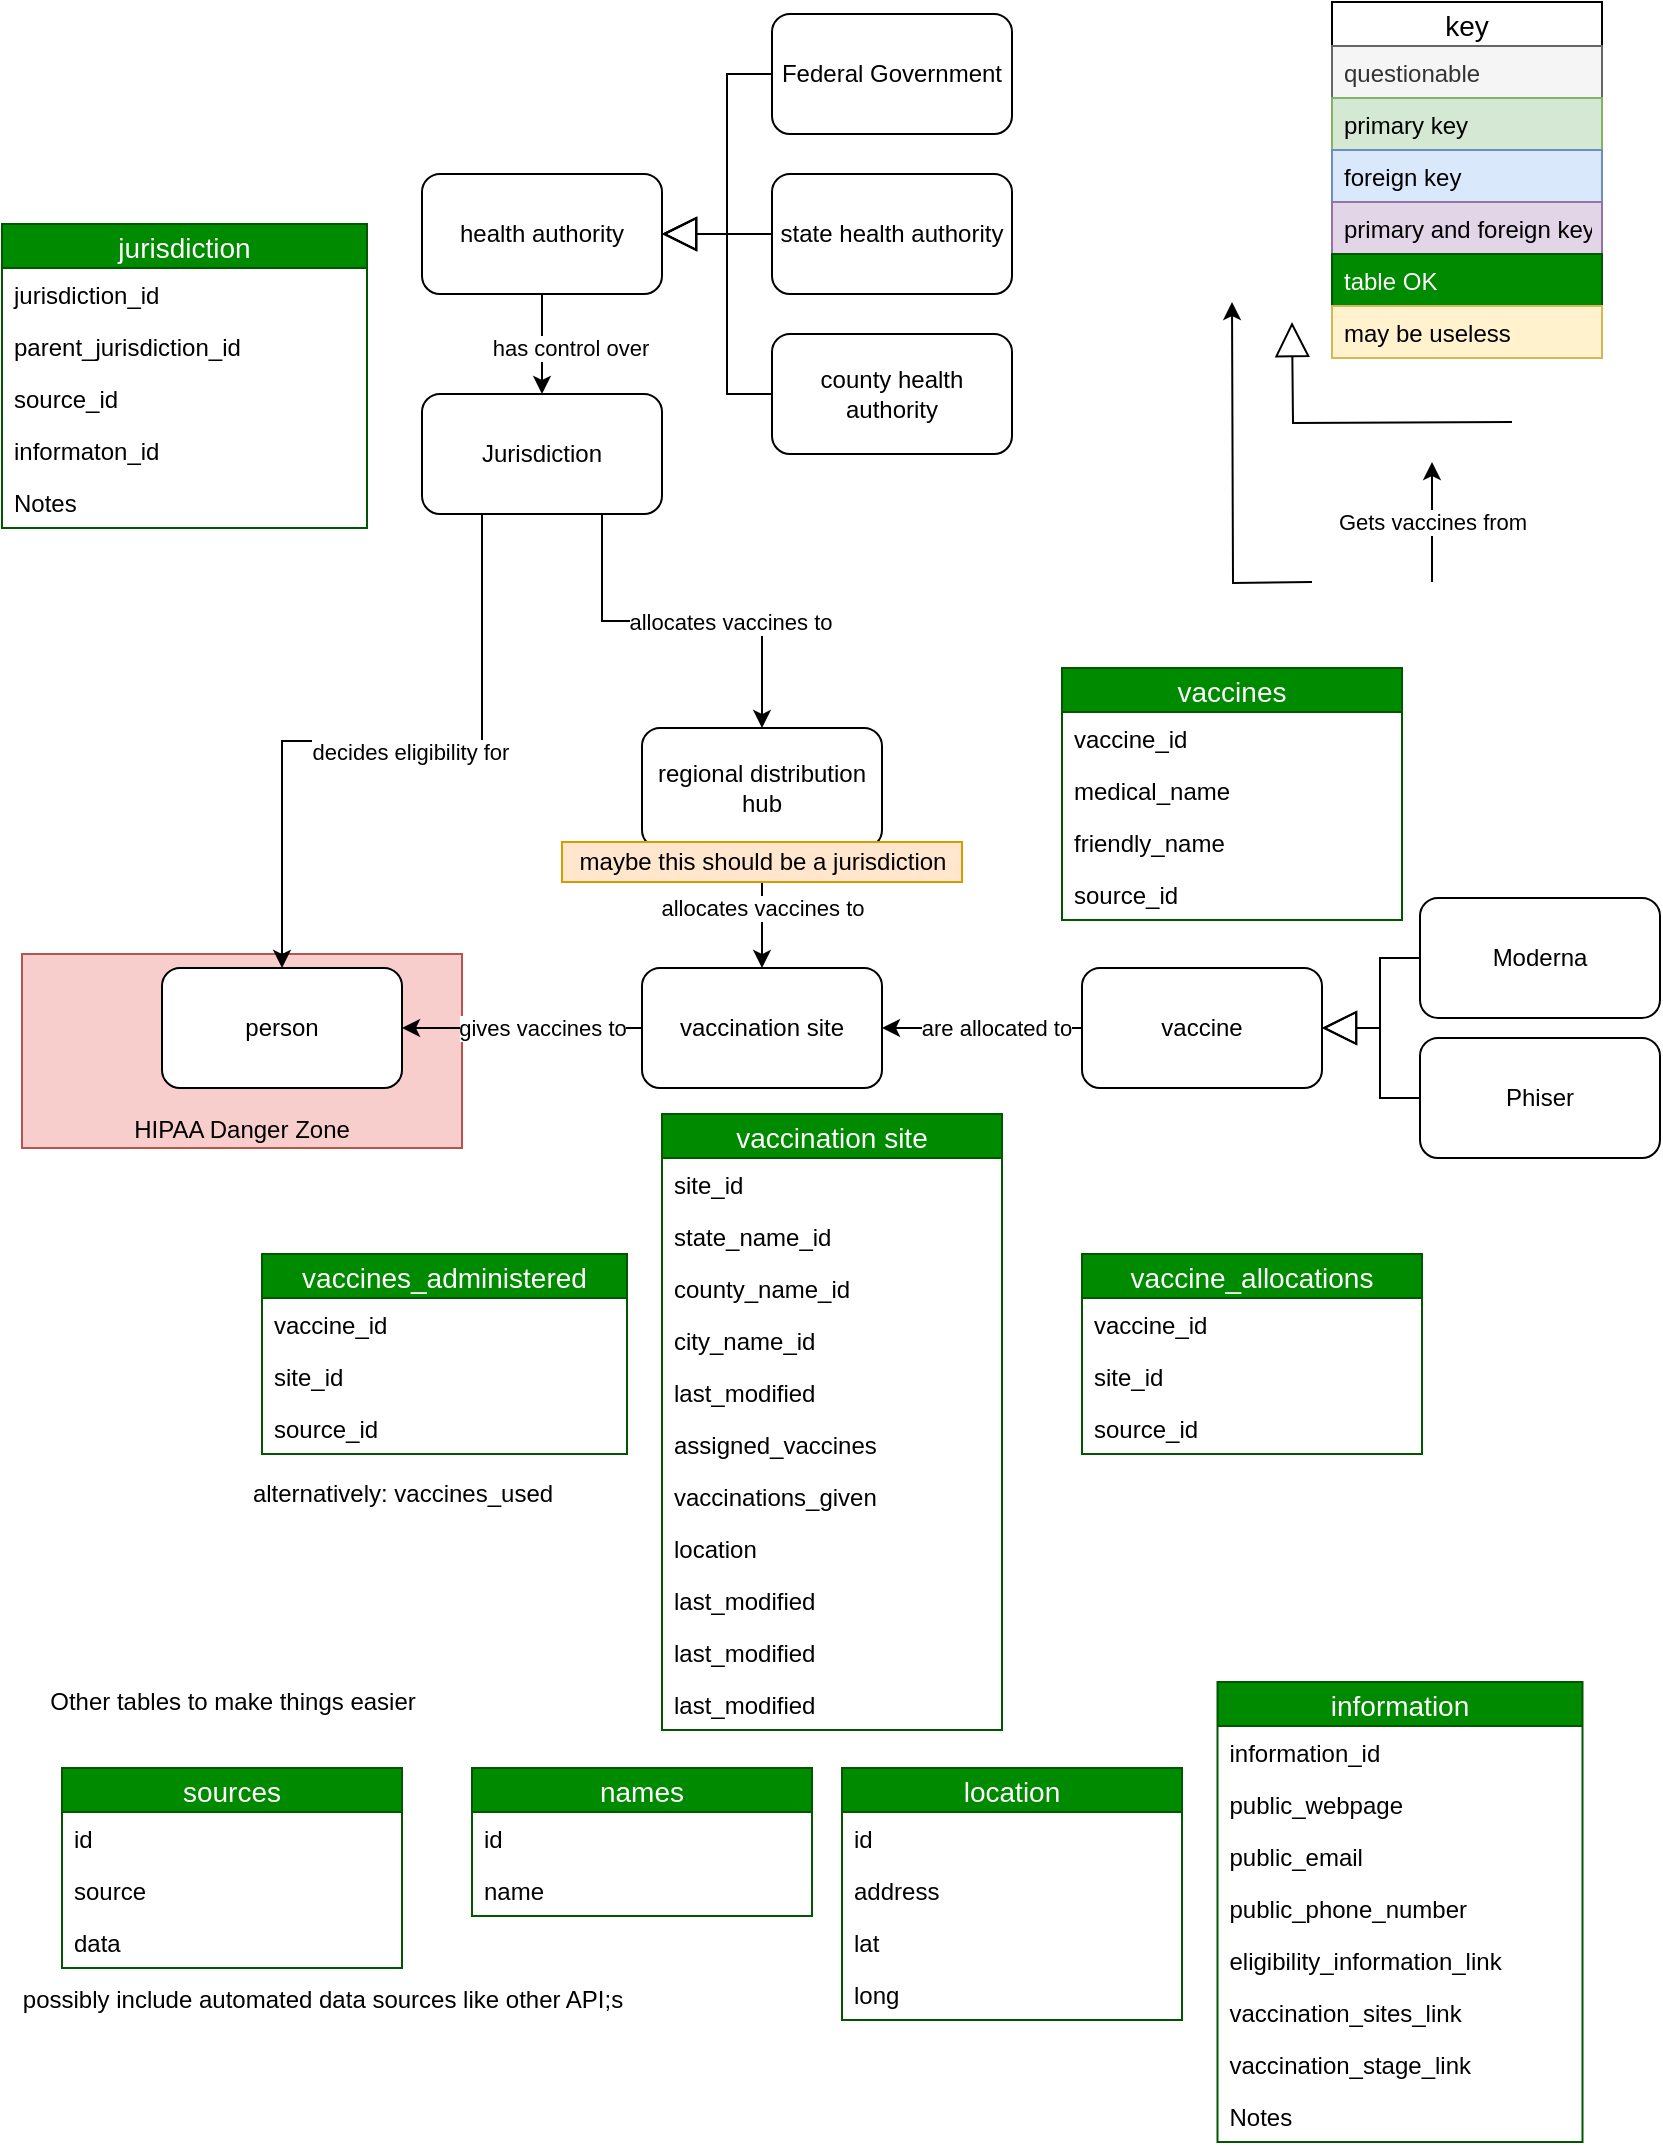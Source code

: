 <mxfile compressed="false" version="13.7.9" type="device">
  <diagram id="gkTDoFV87DzuoV1fEBKY" name="Page-1">
    <mxGraphModel dx="441" dy="388" grid="1" gridSize="10" guides="1" tooltips="1" connect="1" arrows="1" fold="1" page="1" pageScale="1" pageWidth="850" pageHeight="1100" math="0" shadow="0">
      <root>
        <mxCell id="0" />
        <mxCell id="1" parent="0" />
        <mxCell id="8nI3qpwCQh2RL1x1nEvz-51" value="HIPAA Danger Zone" style="rounded=0;whiteSpace=wrap;html=1;fillColor=#f8cecc;strokeColor=#b85450;verticalAlign=bottom;" parent="1" vertex="1">
          <mxGeometry x="30" y="486" width="220" height="97" as="geometry" />
        </mxCell>
        <mxCell id="2SADG2Mm19aQtGV7RvQH-7" style="edgeStyle=orthogonalEdgeStyle;rounded=0;orthogonalLoop=1;jettySize=auto;html=1;endArrow=classic;endFill=1;endSize=6;" parent="1" edge="1">
          <mxGeometry relative="1" as="geometry">
            <mxPoint x="635" y="160" as="targetPoint" />
            <mxPoint x="675" y="300" as="sourcePoint" />
          </mxGeometry>
        </mxCell>
        <mxCell id="2SADG2Mm19aQtGV7RvQH-26" style="edgeStyle=orthogonalEdgeStyle;rounded=0;orthogonalLoop=1;jettySize=auto;html=1;exitX=0;exitY=0.5;exitDx=0;exitDy=0;entryX=1;entryY=0.5;entryDx=0;entryDy=0;endArrow=classic;endFill=1;endSize=6;" parent="1" source="2SADG2Mm19aQtGV7RvQH-1" target="2SADG2Mm19aQtGV7RvQH-17" edge="1">
          <mxGeometry relative="1" as="geometry" />
        </mxCell>
        <mxCell id="2SADG2Mm19aQtGV7RvQH-27" value="gives vaccines to" style="edgeLabel;html=1;align=center;verticalAlign=middle;resizable=0;points=[];" parent="2SADG2Mm19aQtGV7RvQH-26" vertex="1" connectable="0">
          <mxGeometry x="0.208" y="-2" relative="1" as="geometry">
            <mxPoint x="22" y="2" as="offset" />
          </mxGeometry>
        </mxCell>
        <mxCell id="2SADG2Mm19aQtGV7RvQH-1" value="vaccination site" style="rounded=1;whiteSpace=wrap;html=1;" parent="1" vertex="1">
          <mxGeometry x="340" y="493" width="120" height="60" as="geometry" />
        </mxCell>
        <mxCell id="2SADG2Mm19aQtGV7RvQH-33" style="edgeStyle=orthogonalEdgeStyle;rounded=0;orthogonalLoop=1;jettySize=auto;html=1;exitX=0;exitY=0.5;exitDx=0;exitDy=0;entryX=1;entryY=0.5;entryDx=0;entryDy=0;endArrow=classic;endFill=1;endSize=6;" parent="1" source="2SADG2Mm19aQtGV7RvQH-2" target="2SADG2Mm19aQtGV7RvQH-1" edge="1">
          <mxGeometry relative="1" as="geometry" />
        </mxCell>
        <mxCell id="2SADG2Mm19aQtGV7RvQH-34" value="are allocated to" style="edgeLabel;html=1;align=center;verticalAlign=middle;resizable=0;points=[];" parent="2SADG2Mm19aQtGV7RvQH-33" vertex="1" connectable="0">
          <mxGeometry x="0.327" y="2" relative="1" as="geometry">
            <mxPoint x="23.33" y="-2" as="offset" />
          </mxGeometry>
        </mxCell>
        <mxCell id="2SADG2Mm19aQtGV7RvQH-2" value="vaccine" style="rounded=1;whiteSpace=wrap;html=1;" parent="1" vertex="1">
          <mxGeometry x="560" y="493" width="120" height="60" as="geometry" />
        </mxCell>
        <mxCell id="2SADG2Mm19aQtGV7RvQH-5" style="edgeStyle=orthogonalEdgeStyle;rounded=0;orthogonalLoop=1;jettySize=auto;html=1;exitX=0;exitY=0.5;exitDx=0;exitDy=0;entryX=1;entryY=0.5;entryDx=0;entryDy=0;endArrow=block;endFill=0;endSize=15;" parent="1" source="2SADG2Mm19aQtGV7RvQH-3" target="2SADG2Mm19aQtGV7RvQH-2" edge="1">
          <mxGeometry relative="1" as="geometry" />
        </mxCell>
        <mxCell id="2SADG2Mm19aQtGV7RvQH-3" value="Phiser" style="rounded=1;whiteSpace=wrap;html=1;" parent="1" vertex="1">
          <mxGeometry x="729" y="528" width="120" height="60" as="geometry" />
        </mxCell>
        <mxCell id="2SADG2Mm19aQtGV7RvQH-6" style="edgeStyle=orthogonalEdgeStyle;rounded=0;orthogonalLoop=1;jettySize=auto;html=1;exitX=0;exitY=0.5;exitDx=0;exitDy=0;entryX=1;entryY=0.5;entryDx=0;entryDy=0;endArrow=block;endFill=0;endSize=15;" parent="1" source="2SADG2Mm19aQtGV7RvQH-4" target="2SADG2Mm19aQtGV7RvQH-2" edge="1">
          <mxGeometry relative="1" as="geometry" />
        </mxCell>
        <mxCell id="2SADG2Mm19aQtGV7RvQH-4" value="Moderna" style="rounded=1;whiteSpace=wrap;html=1;" parent="1" vertex="1">
          <mxGeometry x="729" y="458" width="120" height="60" as="geometry" />
        </mxCell>
        <mxCell id="2SADG2Mm19aQtGV7RvQH-8" style="edgeStyle=orthogonalEdgeStyle;rounded=0;orthogonalLoop=1;jettySize=auto;html=1;exitX=0.5;exitY=0;exitDx=0;exitDy=0;entryX=0.5;entryY=1;entryDx=0;entryDy=0;endArrow=block;endFill=0;endSize=15;" parent="1" edge="1">
          <mxGeometry relative="1" as="geometry">
            <mxPoint x="775" y="220" as="sourcePoint" />
            <mxPoint x="665" y="170" as="targetPoint" />
          </mxGeometry>
        </mxCell>
        <mxCell id="2SADG2Mm19aQtGV7RvQH-9" value="state health authority" style="rounded=1;whiteSpace=wrap;html=1;" parent="1" vertex="1">
          <mxGeometry x="405" y="96" width="120" height="60" as="geometry" />
        </mxCell>
        <mxCell id="2SADG2Mm19aQtGV7RvQH-10" value="county health authority" style="rounded=1;whiteSpace=wrap;html=1;" parent="1" vertex="1">
          <mxGeometry x="405" y="176" width="120" height="60" as="geometry" />
        </mxCell>
        <mxCell id="2SADG2Mm19aQtGV7RvQH-11" value="Federal Government" style="rounded=1;whiteSpace=wrap;html=1;" parent="1" vertex="1">
          <mxGeometry x="405" y="16" width="120" height="60" as="geometry" />
        </mxCell>
        <mxCell id="2SADG2Mm19aQtGV7RvQH-12" value="regional distribution hub" style="rounded=1;whiteSpace=wrap;html=1;" parent="1" vertex="1">
          <mxGeometry x="340" y="373" width="120" height="60" as="geometry" />
        </mxCell>
        <mxCell id="2SADG2Mm19aQtGV7RvQH-30" value="allocates vaccines to" style="edgeStyle=orthogonalEdgeStyle;rounded=0;orthogonalLoop=1;jettySize=auto;html=1;entryX=0.5;entryY=0;entryDx=0;entryDy=0;endArrow=classic;endFill=1;endSize=6;exitX=0.75;exitY=1;exitDx=0;exitDy=0;" parent="1" source="8nI3qpwCQh2RL1x1nEvz-28" target="2SADG2Mm19aQtGV7RvQH-12" edge="1">
          <mxGeometry x="0.25" relative="1" as="geometry">
            <mxPoint x="180" y="186" as="sourcePoint" />
            <mxPoint as="offset" />
          </mxGeometry>
        </mxCell>
        <mxCell id="2SADG2Mm19aQtGV7RvQH-17" value="person" style="rounded=1;whiteSpace=wrap;html=1;" parent="1" vertex="1">
          <mxGeometry x="100" y="493" width="120" height="60" as="geometry" />
        </mxCell>
        <mxCell id="2SADG2Mm19aQtGV7RvQH-24" style="edgeStyle=orthogonalEdgeStyle;rounded=0;orthogonalLoop=1;jettySize=auto;html=1;entryX=0.5;entryY=0;entryDx=0;entryDy=0;endArrow=classic;endFill=1;endSize=6;exitX=0.25;exitY=1;exitDx=0;exitDy=0;" parent="1" source="8nI3qpwCQh2RL1x1nEvz-28" target="2SADG2Mm19aQtGV7RvQH-17" edge="1">
          <mxGeometry relative="1" as="geometry">
            <mxPoint x="150" y="186" as="sourcePoint" />
          </mxGeometry>
        </mxCell>
        <mxCell id="2SADG2Mm19aQtGV7RvQH-25" value="decides eligibility for" style="edgeLabel;html=1;align=center;verticalAlign=middle;resizable=0;points=[];" parent="2SADG2Mm19aQtGV7RvQH-24" vertex="1" connectable="0">
          <mxGeometry x="-0.167" y="6" relative="1" as="geometry">
            <mxPoint x="-14.17" y="-1" as="offset" />
          </mxGeometry>
        </mxCell>
        <mxCell id="8nI3qpwCQh2RL1x1nEvz-29" style="edgeStyle=orthogonalEdgeStyle;rounded=0;orthogonalLoop=1;jettySize=auto;html=1;exitX=0.5;exitY=1;exitDx=0;exitDy=0;entryX=0.5;entryY=0;entryDx=0;entryDy=0;" parent="1" source="2SADG2Mm19aQtGV7RvQH-18" target="8nI3qpwCQh2RL1x1nEvz-28" edge="1">
          <mxGeometry relative="1" as="geometry" />
        </mxCell>
        <mxCell id="8nI3qpwCQh2RL1x1nEvz-30" value="has control over" style="edgeLabel;html=1;align=center;verticalAlign=middle;resizable=0;points=[];" parent="8nI3qpwCQh2RL1x1nEvz-29" vertex="1" connectable="0">
          <mxGeometry x="0.192" y="-2" relative="1" as="geometry">
            <mxPoint x="15.33" y="-3" as="offset" />
          </mxGeometry>
        </mxCell>
        <mxCell id="2SADG2Mm19aQtGV7RvQH-18" value="health authority" style="rounded=1;whiteSpace=wrap;html=1;" parent="1" vertex="1">
          <mxGeometry x="230" y="96" width="120" height="60" as="geometry" />
        </mxCell>
        <mxCell id="2SADG2Mm19aQtGV7RvQH-21" style="edgeStyle=orthogonalEdgeStyle;rounded=0;orthogonalLoop=1;jettySize=auto;html=1;exitX=0;exitY=0.5;exitDx=0;exitDy=0;entryX=1;entryY=0.5;entryDx=0;entryDy=0;endArrow=block;endFill=0;endSize=15;" parent="1" source="2SADG2Mm19aQtGV7RvQH-11" target="2SADG2Mm19aQtGV7RvQH-18" edge="1">
          <mxGeometry relative="1" as="geometry">
            <mxPoint x="380" y="246" as="sourcePoint" />
            <mxPoint x="270" y="196" as="targetPoint" />
          </mxGeometry>
        </mxCell>
        <mxCell id="2SADG2Mm19aQtGV7RvQH-22" style="edgeStyle=orthogonalEdgeStyle;rounded=0;orthogonalLoop=1;jettySize=auto;html=1;exitX=0;exitY=0.5;exitDx=0;exitDy=0;entryX=1;entryY=0.5;entryDx=0;entryDy=0;endArrow=block;endFill=0;endSize=15;" parent="1" source="2SADG2Mm19aQtGV7RvQH-9" target="2SADG2Mm19aQtGV7RvQH-18" edge="1">
          <mxGeometry relative="1" as="geometry">
            <mxPoint x="390" y="256" as="sourcePoint" />
            <mxPoint x="280" y="206" as="targetPoint" />
          </mxGeometry>
        </mxCell>
        <mxCell id="2SADG2Mm19aQtGV7RvQH-23" style="edgeStyle=orthogonalEdgeStyle;rounded=0;orthogonalLoop=1;jettySize=auto;html=1;exitX=0;exitY=0.5;exitDx=0;exitDy=0;entryX=1;entryY=0.5;entryDx=0;entryDy=0;endArrow=block;endFill=0;endSize=15;" parent="1" source="2SADG2Mm19aQtGV7RvQH-10" target="2SADG2Mm19aQtGV7RvQH-18" edge="1">
          <mxGeometry relative="1" as="geometry">
            <mxPoint x="400" y="266" as="sourcePoint" />
            <mxPoint x="290" y="216" as="targetPoint" />
          </mxGeometry>
        </mxCell>
        <mxCell id="2SADG2Mm19aQtGV7RvQH-31" value="Gets vaccines from" style="edgeStyle=orthogonalEdgeStyle;rounded=0;orthogonalLoop=1;jettySize=auto;html=1;exitX=0.5;exitY=0;exitDx=0;exitDy=0;entryX=0.5;entryY=1;entryDx=0;entryDy=0;endArrow=classic;endFill=1;endSize=6;" parent="1" edge="1">
          <mxGeometry relative="1" as="geometry">
            <mxPoint x="735" y="300" as="sourcePoint" />
            <mxPoint x="735" y="240" as="targetPoint" />
          </mxGeometry>
        </mxCell>
        <mxCell id="2SADG2Mm19aQtGV7RvQH-32" value="allocates vaccines to" style="edgeStyle=orthogonalEdgeStyle;rounded=0;orthogonalLoop=1;jettySize=auto;html=1;entryX=0.5;entryY=0;entryDx=0;entryDy=0;endArrow=classic;endFill=1;endSize=6;exitX=0.5;exitY=1;exitDx=0;exitDy=0;" parent="1" source="2SADG2Mm19aQtGV7RvQH-12" target="2SADG2Mm19aQtGV7RvQH-1" edge="1">
          <mxGeometry relative="1" as="geometry">
            <mxPoint x="430" y="443" as="sourcePoint" />
            <mxPoint x="409.76" y="503.0" as="targetPoint" />
          </mxGeometry>
        </mxCell>
        <mxCell id="8nI3qpwCQh2RL1x1nEvz-28" value="Jurisdiction" style="rounded=1;whiteSpace=wrap;html=1;" parent="1" vertex="1">
          <mxGeometry x="230" y="206" width="120" height="60" as="geometry" />
        </mxCell>
        <mxCell id="wKSxOZGTtH2zUBn96tBt-1" value="jurisdiction" style="swimlane;fontStyle=0;childLayout=stackLayout;horizontal=1;startSize=22;fillColor=#008a00;horizontalStack=0;resizeParent=1;resizeParentMax=0;resizeLast=0;collapsible=1;marginBottom=0;swimlaneFillColor=#ffffff;align=center;fontSize=14;strokeColor=#005700;fontColor=#ffffff;" vertex="1" parent="1">
          <mxGeometry x="20" y="121" width="182.5" height="152" as="geometry" />
        </mxCell>
        <mxCell id="wKSxOZGTtH2zUBn96tBt-2" value="jurisdiction_id" style="text;spacingLeft=4;spacingRight=4;overflow=hidden;rotatable=0;points=[[0,0.5],[1,0.5]];portConstraint=eastwest;fontSize=12;" vertex="1" parent="wKSxOZGTtH2zUBn96tBt-1">
          <mxGeometry y="22" width="182.5" height="26" as="geometry" />
        </mxCell>
        <mxCell id="wKSxOZGTtH2zUBn96tBt-3" value="parent_jurisdiction_id" style="text;spacingLeft=4;spacingRight=4;overflow=hidden;rotatable=0;points=[[0,0.5],[1,0.5]];portConstraint=eastwest;fontSize=12;" vertex="1" parent="wKSxOZGTtH2zUBn96tBt-1">
          <mxGeometry y="48" width="182.5" height="26" as="geometry" />
        </mxCell>
        <mxCell id="wKSxOZGTtH2zUBn96tBt-4" value="source_id" style="text;strokeColor=none;fillColor=none;spacingLeft=4;spacingRight=4;overflow=hidden;rotatable=0;points=[[0,0.5],[1,0.5]];portConstraint=eastwest;fontSize=12;" vertex="1" parent="wKSxOZGTtH2zUBn96tBt-1">
          <mxGeometry y="74" width="182.5" height="26" as="geometry" />
        </mxCell>
        <mxCell id="wKSxOZGTtH2zUBn96tBt-6" value="informaton_id" style="text;strokeColor=none;fillColor=none;spacingLeft=4;spacingRight=4;overflow=hidden;rotatable=0;points=[[0,0.5],[1,0.5]];portConstraint=eastwest;fontSize=12;" vertex="1" parent="wKSxOZGTtH2zUBn96tBt-1">
          <mxGeometry y="100" width="182.5" height="26" as="geometry" />
        </mxCell>
        <mxCell id="wKSxOZGTtH2zUBn96tBt-7" value="Notes" style="text;strokeColor=none;fillColor=none;spacingLeft=4;spacingRight=4;overflow=hidden;rotatable=0;points=[[0,0.5],[1,0.5]];portConstraint=eastwest;fontSize=12;" vertex="1" parent="wKSxOZGTtH2zUBn96tBt-1">
          <mxGeometry y="126" width="182.5" height="26" as="geometry" />
        </mxCell>
        <mxCell id="8nI3qpwCQh2RL1x1nEvz-49" value="alternatively: vaccines_used" style="text;html=1;align=center;verticalAlign=middle;resizable=0;points=[];autosize=1;" parent="1" vertex="1">
          <mxGeometry x="140" y="746" width="160" height="20" as="geometry" />
        </mxCell>
        <mxCell id="8nI3qpwCQh2RL1x1nEvz-52" value="Other tables to make things easier" style="text;html=1;align=center;verticalAlign=middle;resizable=0;points=[];autosize=1;" parent="1" vertex="1">
          <mxGeometry x="35" y="850" width="200" height="20" as="geometry" />
        </mxCell>
        <mxCell id="8nI3qpwCQh2RL1x1nEvz-53" value="possibly include automated data sources like other API;s" style="text;html=1;align=center;verticalAlign=middle;resizable=0;points=[];autosize=1;" parent="1" vertex="1">
          <mxGeometry x="20" y="999" width="320" height="20" as="geometry" />
        </mxCell>
        <mxCell id="8nI3qpwCQh2RL1x1nEvz-9" value="vaccination site" style="swimlane;fontStyle=0;childLayout=stackLayout;horizontal=1;startSize=22;fillColor=#008a00;horizontalStack=0;resizeParent=1;resizeParentMax=0;resizeLast=0;collapsible=1;marginBottom=0;swimlaneFillColor=#ffffff;align=center;fontSize=14;strokeColor=#005700;fontColor=#ffffff;" parent="1" vertex="1">
          <mxGeometry x="350" y="566" width="170" height="308" as="geometry" />
        </mxCell>
        <mxCell id="8nI3qpwCQh2RL1x1nEvz-10" value="site_id" style="text;spacingLeft=4;spacingRight=4;overflow=hidden;rotatable=0;points=[[0,0.5],[1,0.5]];portConstraint=eastwest;fontSize=12;" parent="8nI3qpwCQh2RL1x1nEvz-9" vertex="1">
          <mxGeometry y="22" width="170" height="26" as="geometry" />
        </mxCell>
        <mxCell id="8nI3qpwCQh2RL1x1nEvz-11" value="state_name_id" style="text;strokeColor=none;fillColor=none;spacingLeft=4;spacingRight=4;overflow=hidden;rotatable=0;points=[[0,0.5],[1,0.5]];portConstraint=eastwest;fontSize=12;" parent="8nI3qpwCQh2RL1x1nEvz-9" vertex="1">
          <mxGeometry y="48" width="170" height="26" as="geometry" />
        </mxCell>
        <mxCell id="8nI3qpwCQh2RL1x1nEvz-12" value="county_name_id" style="text;strokeColor=none;fillColor=none;spacingLeft=4;spacingRight=4;overflow=hidden;rotatable=0;points=[[0,0.5],[1,0.5]];portConstraint=eastwest;fontSize=12;" parent="8nI3qpwCQh2RL1x1nEvz-9" vertex="1">
          <mxGeometry y="74" width="170" height="26" as="geometry" />
        </mxCell>
        <mxCell id="8nI3qpwCQh2RL1x1nEvz-13" value="city_name_id" style="text;strokeColor=none;fillColor=none;spacingLeft=4;spacingRight=4;overflow=hidden;rotatable=0;points=[[0,0.5],[1,0.5]];portConstraint=eastwest;fontSize=12;" parent="8nI3qpwCQh2RL1x1nEvz-9" vertex="1">
          <mxGeometry y="100" width="170" height="26" as="geometry" />
        </mxCell>
        <mxCell id="8nI3qpwCQh2RL1x1nEvz-14" value="last_modified" style="text;strokeColor=none;fillColor=none;spacingLeft=4;spacingRight=4;overflow=hidden;rotatable=0;points=[[0,0.5],[1,0.5]];portConstraint=eastwest;fontSize=12;" parent="8nI3qpwCQh2RL1x1nEvz-9" vertex="1">
          <mxGeometry y="126" width="170" height="26" as="geometry" />
        </mxCell>
        <mxCell id="8nI3qpwCQh2RL1x1nEvz-15" value="assigned_vaccines" style="text;strokeColor=none;fillColor=none;spacingLeft=4;spacingRight=4;overflow=hidden;rotatable=0;points=[[0,0.5],[1,0.5]];portConstraint=eastwest;fontSize=12;" parent="8nI3qpwCQh2RL1x1nEvz-9" vertex="1">
          <mxGeometry y="152" width="170" height="26" as="geometry" />
        </mxCell>
        <mxCell id="8nI3qpwCQh2RL1x1nEvz-16" value="vaccinations_given" style="text;strokeColor=none;fillColor=none;spacingLeft=4;spacingRight=4;overflow=hidden;rotatable=0;points=[[0,0.5],[1,0.5]];portConstraint=eastwest;fontSize=12;" parent="8nI3qpwCQh2RL1x1nEvz-9" vertex="1">
          <mxGeometry y="178" width="170" height="26" as="geometry" />
        </mxCell>
        <mxCell id="8nI3qpwCQh2RL1x1nEvz-17" value="location" style="text;strokeColor=none;fillColor=none;spacingLeft=4;spacingRight=4;overflow=hidden;rotatable=0;points=[[0,0.5],[1,0.5]];portConstraint=eastwest;fontSize=12;" parent="8nI3qpwCQh2RL1x1nEvz-9" vertex="1">
          <mxGeometry y="204" width="170" height="26" as="geometry" />
        </mxCell>
        <mxCell id="8nI3qpwCQh2RL1x1nEvz-18" value="last_modified" style="text;strokeColor=none;fillColor=none;spacingLeft=4;spacingRight=4;overflow=hidden;rotatable=0;points=[[0,0.5],[1,0.5]];portConstraint=eastwest;fontSize=12;" parent="8nI3qpwCQh2RL1x1nEvz-9" vertex="1">
          <mxGeometry y="230" width="170" height="26" as="geometry" />
        </mxCell>
        <mxCell id="8nI3qpwCQh2RL1x1nEvz-19" value="last_modified" style="text;strokeColor=none;fillColor=none;spacingLeft=4;spacingRight=4;overflow=hidden;rotatable=0;points=[[0,0.5],[1,0.5]];portConstraint=eastwest;fontSize=12;" parent="8nI3qpwCQh2RL1x1nEvz-9" vertex="1">
          <mxGeometry y="256" width="170" height="26" as="geometry" />
        </mxCell>
        <mxCell id="8nI3qpwCQh2RL1x1nEvz-20" value="last_modified" style="text;strokeColor=none;fillColor=none;spacingLeft=4;spacingRight=4;overflow=hidden;rotatable=0;points=[[0,0.5],[1,0.5]];portConstraint=eastwest;fontSize=12;" parent="8nI3qpwCQh2RL1x1nEvz-9" vertex="1">
          <mxGeometry y="282" width="170" height="26" as="geometry" />
        </mxCell>
        <mxCell id="8nI3qpwCQh2RL1x1nEvz-45" value="vaccines_administered" style="swimlane;fontStyle=0;childLayout=stackLayout;horizontal=1;startSize=22;fillColor=#008a00;horizontalStack=0;resizeParent=1;resizeParentMax=0;resizeLast=0;collapsible=1;marginBottom=0;swimlaneFillColor=#ffffff;align=center;fontSize=14;strokeColor=#005700;fontColor=#ffffff;" parent="1" vertex="1">
          <mxGeometry x="150" y="636" width="182.5" height="100" as="geometry" />
        </mxCell>
        <mxCell id="8nI3qpwCQh2RL1x1nEvz-46" value="vaccine_id" style="text;spacingLeft=4;spacingRight=4;overflow=hidden;rotatable=0;points=[[0,0.5],[1,0.5]];portConstraint=eastwest;fontSize=12;" parent="8nI3qpwCQh2RL1x1nEvz-45" vertex="1">
          <mxGeometry y="22" width="182.5" height="26" as="geometry" />
        </mxCell>
        <mxCell id="8nI3qpwCQh2RL1x1nEvz-47" value="site_id" style="text;spacingLeft=4;spacingRight=4;overflow=hidden;rotatable=0;points=[[0,0.5],[1,0.5]];portConstraint=eastwest;fontSize=12;" parent="8nI3qpwCQh2RL1x1nEvz-45" vertex="1">
          <mxGeometry y="48" width="182.5" height="26" as="geometry" />
        </mxCell>
        <mxCell id="8nI3qpwCQh2RL1x1nEvz-48" value="source_id" style="text;strokeColor=none;fillColor=none;spacingLeft=4;spacingRight=4;overflow=hidden;rotatable=0;points=[[0,0.5],[1,0.5]];portConstraint=eastwest;fontSize=12;" parent="8nI3qpwCQh2RL1x1nEvz-45" vertex="1">
          <mxGeometry y="74" width="182.5" height="26" as="geometry" />
        </mxCell>
        <mxCell id="8nI3qpwCQh2RL1x1nEvz-36" value="vaccine_allocations" style="swimlane;fontStyle=0;childLayout=stackLayout;horizontal=1;startSize=22;fillColor=#008a00;horizontalStack=0;resizeParent=1;resizeParentMax=0;resizeLast=0;collapsible=1;marginBottom=0;swimlaneFillColor=#ffffff;align=center;fontSize=14;strokeColor=#005700;fontColor=#ffffff;" parent="1" vertex="1">
          <mxGeometry x="560" y="636" width="170" height="100" as="geometry" />
        </mxCell>
        <mxCell id="8nI3qpwCQh2RL1x1nEvz-37" value="vaccine_id" style="text;spacingLeft=4;spacingRight=4;overflow=hidden;rotatable=0;points=[[0,0.5],[1,0.5]];portConstraint=eastwest;fontSize=12;" parent="8nI3qpwCQh2RL1x1nEvz-36" vertex="1">
          <mxGeometry y="22" width="170" height="26" as="geometry" />
        </mxCell>
        <mxCell id="8nI3qpwCQh2RL1x1nEvz-38" value="site_id" style="text;spacingLeft=4;spacingRight=4;overflow=hidden;rotatable=0;points=[[0,0.5],[1,0.5]];portConstraint=eastwest;fontSize=12;" parent="8nI3qpwCQh2RL1x1nEvz-36" vertex="1">
          <mxGeometry y="48" width="170" height="26" as="geometry" />
        </mxCell>
        <mxCell id="8nI3qpwCQh2RL1x1nEvz-40" value="source_id" style="text;strokeColor=none;fillColor=none;spacingLeft=4;spacingRight=4;overflow=hidden;rotatable=0;points=[[0,0.5],[1,0.5]];portConstraint=eastwest;fontSize=12;" parent="8nI3qpwCQh2RL1x1nEvz-36" vertex="1">
          <mxGeometry y="74" width="170" height="26" as="geometry" />
        </mxCell>
        <mxCell id="8nI3qpwCQh2RL1x1nEvz-1" value="vaccines" style="swimlane;fontStyle=0;childLayout=stackLayout;horizontal=1;startSize=22;fillColor=#008a00;horizontalStack=0;resizeParent=1;resizeParentMax=0;resizeLast=0;collapsible=1;marginBottom=0;swimlaneFillColor=#ffffff;align=center;fontSize=14;strokeColor=#005700;fontColor=#ffffff;" parent="1" vertex="1">
          <mxGeometry x="550" y="343" width="170" height="126" as="geometry" />
        </mxCell>
        <mxCell id="8nI3qpwCQh2RL1x1nEvz-2" value="vaccine_id" style="text;spacingLeft=4;spacingRight=4;overflow=hidden;rotatable=0;points=[[0,0.5],[1,0.5]];portConstraint=eastwest;fontSize=12;" parent="8nI3qpwCQh2RL1x1nEvz-1" vertex="1">
          <mxGeometry y="22" width="170" height="26" as="geometry" />
        </mxCell>
        <mxCell id="8nI3qpwCQh2RL1x1nEvz-3" value="medical_name" style="text;spacingLeft=4;spacingRight=4;overflow=hidden;rotatable=0;points=[[0,0.5],[1,0.5]];portConstraint=eastwest;fontSize=12;" parent="8nI3qpwCQh2RL1x1nEvz-1" vertex="1">
          <mxGeometry y="48" width="170" height="26" as="geometry" />
        </mxCell>
        <mxCell id="8nI3qpwCQh2RL1x1nEvz-4" value="friendly_name" style="text;strokeColor=none;fillColor=none;spacingLeft=4;spacingRight=4;overflow=hidden;rotatable=0;points=[[0,0.5],[1,0.5]];portConstraint=eastwest;fontSize=12;" parent="8nI3qpwCQh2RL1x1nEvz-1" vertex="1">
          <mxGeometry y="74" width="170" height="26" as="geometry" />
        </mxCell>
        <mxCell id="8nI3qpwCQh2RL1x1nEvz-5" value="source_id" style="text;strokeColor=none;fillColor=none;spacingLeft=4;spacingRight=4;overflow=hidden;rotatable=0;points=[[0,0.5],[1,0.5]];portConstraint=eastwest;fontSize=12;" parent="8nI3qpwCQh2RL1x1nEvz-1" vertex="1">
          <mxGeometry y="100" width="170" height="26" as="geometry" />
        </mxCell>
        <mxCell id="8nI3qpwCQh2RL1x1nEvz-21" value="key" style="swimlane;fontStyle=0;childLayout=stackLayout;horizontal=1;startSize=22;fillColor=none;horizontalStack=0;resizeParent=1;resizeParentMax=0;resizeLast=0;collapsible=1;marginBottom=0;swimlaneFillColor=#ffffff;align=center;fontSize=14;" parent="1" vertex="1">
          <mxGeometry x="685" y="10" width="135" height="178" as="geometry" />
        </mxCell>
        <mxCell id="8nI3qpwCQh2RL1x1nEvz-22" value="questionable" style="text;strokeColor=#666666;fillColor=#f5f5f5;spacingLeft=4;spacingRight=4;overflow=hidden;rotatable=0;points=[[0,0.5],[1,0.5]];portConstraint=eastwest;fontSize=12;fontColor=#333333;" parent="8nI3qpwCQh2RL1x1nEvz-21" vertex="1">
          <mxGeometry y="22" width="135" height="26" as="geometry" />
        </mxCell>
        <mxCell id="8nI3qpwCQh2RL1x1nEvz-23" value="primary key" style="text;strokeColor=#82b366;fillColor=#d5e8d4;spacingLeft=4;spacingRight=4;overflow=hidden;rotatable=0;points=[[0,0.5],[1,0.5]];portConstraint=eastwest;fontSize=12;" parent="8nI3qpwCQh2RL1x1nEvz-21" vertex="1">
          <mxGeometry y="48" width="135" height="26" as="geometry" />
        </mxCell>
        <mxCell id="8nI3qpwCQh2RL1x1nEvz-24" value="foreign key" style="text;strokeColor=#6c8ebf;fillColor=#dae8fc;spacingLeft=4;spacingRight=4;overflow=hidden;rotatable=0;points=[[0,0.5],[1,0.5]];portConstraint=eastwest;fontSize=12;" parent="8nI3qpwCQh2RL1x1nEvz-21" vertex="1">
          <mxGeometry y="74" width="135" height="26" as="geometry" />
        </mxCell>
        <mxCell id="8nI3qpwCQh2RL1x1nEvz-25" value="primary and foreign key" style="text;strokeColor=#9673a6;fillColor=#e1d5e7;spacingLeft=4;spacingRight=4;overflow=hidden;rotatable=0;points=[[0,0.5],[1,0.5]];portConstraint=eastwest;fontSize=12;" parent="8nI3qpwCQh2RL1x1nEvz-21" vertex="1">
          <mxGeometry y="100" width="135" height="26" as="geometry" />
        </mxCell>
        <mxCell id="8nI3qpwCQh2RL1x1nEvz-26" value="table OK" style="text;strokeColor=#005700;fillColor=#008a00;spacingLeft=4;spacingRight=4;overflow=hidden;rotatable=0;points=[[0,0.5],[1,0.5]];portConstraint=eastwest;fontSize=12;fontColor=#ffffff;" parent="8nI3qpwCQh2RL1x1nEvz-21" vertex="1">
          <mxGeometry y="126" width="135" height="26" as="geometry" />
        </mxCell>
        <mxCell id="8nI3qpwCQh2RL1x1nEvz-27" value="may be useless" style="text;strokeColor=#d6b656;fillColor=#fff2cc;spacingLeft=4;spacingRight=4;overflow=hidden;rotatable=0;points=[[0,0.5],[1,0.5]];portConstraint=eastwest;fontSize=12;" parent="8nI3qpwCQh2RL1x1nEvz-21" vertex="1">
          <mxGeometry y="152" width="135" height="26" as="geometry" />
        </mxCell>
        <mxCell id="8nI3qpwCQh2RL1x1nEvz-6" value="names" style="swimlane;fontStyle=0;childLayout=stackLayout;horizontal=1;startSize=22;fillColor=#008a00;horizontalStack=0;resizeParent=1;resizeParentMax=0;resizeLast=0;collapsible=1;marginBottom=0;swimlaneFillColor=#ffffff;align=center;fontSize=14;strokeColor=#005700;fontColor=#ffffff;" parent="1" vertex="1">
          <mxGeometry x="255" y="893" width="170" height="74" as="geometry" />
        </mxCell>
        <mxCell id="8nI3qpwCQh2RL1x1nEvz-7" value="id" style="text;spacingLeft=4;spacingRight=4;overflow=hidden;rotatable=0;points=[[0,0.5],[1,0.5]];portConstraint=eastwest;fontSize=12;" parent="8nI3qpwCQh2RL1x1nEvz-6" vertex="1">
          <mxGeometry y="22" width="170" height="26" as="geometry" />
        </mxCell>
        <mxCell id="8nI3qpwCQh2RL1x1nEvz-8" value="name" style="text;strokeColor=none;fillColor=none;spacingLeft=4;spacingRight=4;overflow=hidden;rotatable=0;points=[[0,0.5],[1,0.5]];portConstraint=eastwest;fontSize=12;" parent="8nI3qpwCQh2RL1x1nEvz-6" vertex="1">
          <mxGeometry y="48" width="170" height="26" as="geometry" />
        </mxCell>
        <mxCell id="8nI3qpwCQh2RL1x1nEvz-41" value="sources" style="swimlane;fontStyle=0;childLayout=stackLayout;horizontal=1;startSize=22;fillColor=#008a00;horizontalStack=0;resizeParent=1;resizeParentMax=0;resizeLast=0;collapsible=1;marginBottom=0;swimlaneFillColor=#ffffff;align=center;fontSize=14;strokeColor=#005700;fontColor=#ffffff;" parent="1" vertex="1">
          <mxGeometry x="50" y="893" width="170" height="100" as="geometry" />
        </mxCell>
        <mxCell id="8nI3qpwCQh2RL1x1nEvz-42" value="id" style="text;spacingLeft=4;spacingRight=4;overflow=hidden;rotatable=0;points=[[0,0.5],[1,0.5]];portConstraint=eastwest;fontSize=12;" parent="8nI3qpwCQh2RL1x1nEvz-41" vertex="1">
          <mxGeometry y="22" width="170" height="26" as="geometry" />
        </mxCell>
        <mxCell id="8nI3qpwCQh2RL1x1nEvz-43" value="source" style="text;strokeColor=none;fillColor=none;spacingLeft=4;spacingRight=4;overflow=hidden;rotatable=0;points=[[0,0.5],[1,0.5]];portConstraint=eastwest;fontSize=12;" parent="8nI3qpwCQh2RL1x1nEvz-41" vertex="1">
          <mxGeometry y="48" width="170" height="26" as="geometry" />
        </mxCell>
        <mxCell id="8nI3qpwCQh2RL1x1nEvz-44" value="data" style="text;strokeColor=none;fillColor=none;spacingLeft=4;spacingRight=4;overflow=hidden;rotatable=0;points=[[0,0.5],[1,0.5]];portConstraint=eastwest;fontSize=12;" parent="8nI3qpwCQh2RL1x1nEvz-41" vertex="1">
          <mxGeometry y="74" width="170" height="26" as="geometry" />
        </mxCell>
        <mxCell id="8nI3qpwCQh2RL1x1nEvz-31" value="location" style="swimlane;fontStyle=0;childLayout=stackLayout;horizontal=1;startSize=22;fillColor=#008a00;horizontalStack=0;resizeParent=1;resizeParentMax=0;resizeLast=0;collapsible=1;marginBottom=0;swimlaneFillColor=#ffffff;align=center;fontSize=14;strokeColor=#005700;fontColor=#ffffff;" parent="1" vertex="1">
          <mxGeometry x="440" y="893" width="170" height="126" as="geometry" />
        </mxCell>
        <mxCell id="8nI3qpwCQh2RL1x1nEvz-32" value="id" style="text;spacingLeft=4;spacingRight=4;overflow=hidden;rotatable=0;points=[[0,0.5],[1,0.5]];portConstraint=eastwest;fontSize=12;" parent="8nI3qpwCQh2RL1x1nEvz-31" vertex="1">
          <mxGeometry y="22" width="170" height="26" as="geometry" />
        </mxCell>
        <mxCell id="8nI3qpwCQh2RL1x1nEvz-33" value="address" style="text;strokeColor=none;fillColor=none;spacingLeft=4;spacingRight=4;overflow=hidden;rotatable=0;points=[[0,0.5],[1,0.5]];portConstraint=eastwest;fontSize=12;" parent="8nI3qpwCQh2RL1x1nEvz-31" vertex="1">
          <mxGeometry y="48" width="170" height="26" as="geometry" />
        </mxCell>
        <mxCell id="8nI3qpwCQh2RL1x1nEvz-34" value="lat" style="text;strokeColor=none;fillColor=none;spacingLeft=4;spacingRight=4;overflow=hidden;rotatable=0;points=[[0,0.5],[1,0.5]];portConstraint=eastwest;fontSize=12;" parent="8nI3qpwCQh2RL1x1nEvz-31" vertex="1">
          <mxGeometry y="74" width="170" height="26" as="geometry" />
        </mxCell>
        <mxCell id="8nI3qpwCQh2RL1x1nEvz-35" value="long" style="text;strokeColor=none;fillColor=none;spacingLeft=4;spacingRight=4;overflow=hidden;rotatable=0;points=[[0,0.5],[1,0.5]];portConstraint=eastwest;fontSize=12;" parent="8nI3qpwCQh2RL1x1nEvz-31" vertex="1">
          <mxGeometry y="100" width="170" height="26" as="geometry" />
        </mxCell>
        <mxCell id="wKSxOZGTtH2zUBn96tBt-14" value="information" style="swimlane;fontStyle=0;childLayout=stackLayout;horizontal=1;startSize=22;fillColor=#008a00;horizontalStack=0;resizeParent=1;resizeParentMax=0;resizeLast=0;collapsible=1;marginBottom=0;swimlaneFillColor=#ffffff;align=center;fontSize=14;strokeColor=#005700;fontColor=#ffffff;" vertex="1" parent="1">
          <mxGeometry x="627.75" y="850" width="182.5" height="230" as="geometry" />
        </mxCell>
        <mxCell id="wKSxOZGTtH2zUBn96tBt-15" value="information_id" style="text;spacingLeft=4;spacingRight=4;overflow=hidden;rotatable=0;points=[[0,0.5],[1,0.5]];portConstraint=eastwest;fontSize=12;" vertex="1" parent="wKSxOZGTtH2zUBn96tBt-14">
          <mxGeometry y="22" width="182.5" height="26" as="geometry" />
        </mxCell>
        <mxCell id="wKSxOZGTtH2zUBn96tBt-11" value="public_webpage" style="text;strokeColor=none;fillColor=none;spacingLeft=4;spacingRight=4;overflow=hidden;rotatable=0;points=[[0,0.5],[1,0.5]];portConstraint=eastwest;fontSize=12;" vertex="1" parent="wKSxOZGTtH2zUBn96tBt-14">
          <mxGeometry y="48" width="182.5" height="26" as="geometry" />
        </mxCell>
        <mxCell id="wKSxOZGTtH2zUBn96tBt-12" value="public_email" style="text;strokeColor=none;fillColor=none;spacingLeft=4;spacingRight=4;overflow=hidden;rotatable=0;points=[[0,0.5],[1,0.5]];portConstraint=eastwest;fontSize=12;" vertex="1" parent="wKSxOZGTtH2zUBn96tBt-14">
          <mxGeometry y="74" width="182.5" height="26" as="geometry" />
        </mxCell>
        <mxCell id="wKSxOZGTtH2zUBn96tBt-13" value="public_phone_number" style="text;strokeColor=none;fillColor=none;spacingLeft=4;spacingRight=4;overflow=hidden;rotatable=0;points=[[0,0.5],[1,0.5]];portConstraint=eastwest;fontSize=12;" vertex="1" parent="wKSxOZGTtH2zUBn96tBt-14">
          <mxGeometry y="100" width="182.5" height="26" as="geometry" />
        </mxCell>
        <mxCell id="wKSxOZGTtH2zUBn96tBt-18" value="eligibility_information_link" style="text;strokeColor=none;fillColor=none;spacingLeft=4;spacingRight=4;overflow=hidden;rotatable=0;points=[[0,0.5],[1,0.5]];portConstraint=eastwest;fontSize=12;" vertex="1" parent="wKSxOZGTtH2zUBn96tBt-14">
          <mxGeometry y="126" width="182.5" height="26" as="geometry" />
        </mxCell>
        <mxCell id="wKSxOZGTtH2zUBn96tBt-17" value="vaccination_sites_link" style="text;strokeColor=none;fillColor=none;spacingLeft=4;spacingRight=4;overflow=hidden;rotatable=0;points=[[0,0.5],[1,0.5]];portConstraint=eastwest;fontSize=12;" vertex="1" parent="wKSxOZGTtH2zUBn96tBt-14">
          <mxGeometry y="152" width="182.5" height="26" as="geometry" />
        </mxCell>
        <mxCell id="wKSxOZGTtH2zUBn96tBt-20" value="vaccination_stage_link" style="text;strokeColor=none;fillColor=none;spacingLeft=4;spacingRight=4;overflow=hidden;rotatable=0;points=[[0,0.5],[1,0.5]];portConstraint=eastwest;fontSize=12;" vertex="1" parent="wKSxOZGTtH2zUBn96tBt-14">
          <mxGeometry y="178" width="182.5" height="26" as="geometry" />
        </mxCell>
        <mxCell id="wKSxOZGTtH2zUBn96tBt-19" value="Notes" style="text;strokeColor=none;fillColor=none;spacingLeft=4;spacingRight=4;overflow=hidden;rotatable=0;points=[[0,0.5],[1,0.5]];portConstraint=eastwest;fontSize=12;" vertex="1" parent="wKSxOZGTtH2zUBn96tBt-14">
          <mxGeometry y="204" width="182.5" height="26" as="geometry" />
        </mxCell>
        <mxCell id="wKSxOZGTtH2zUBn96tBt-22" value="maybe this should be a jurisdiction" style="text;html=1;align=center;verticalAlign=middle;resizable=0;points=[];autosize=1;fillColor=#ffe6cc;strokeColor=#d79b00;" vertex="1" parent="1">
          <mxGeometry x="300" y="430" width="200" height="20" as="geometry" />
        </mxCell>
      </root>
    </mxGraphModel>
  </diagram>
</mxfile>
